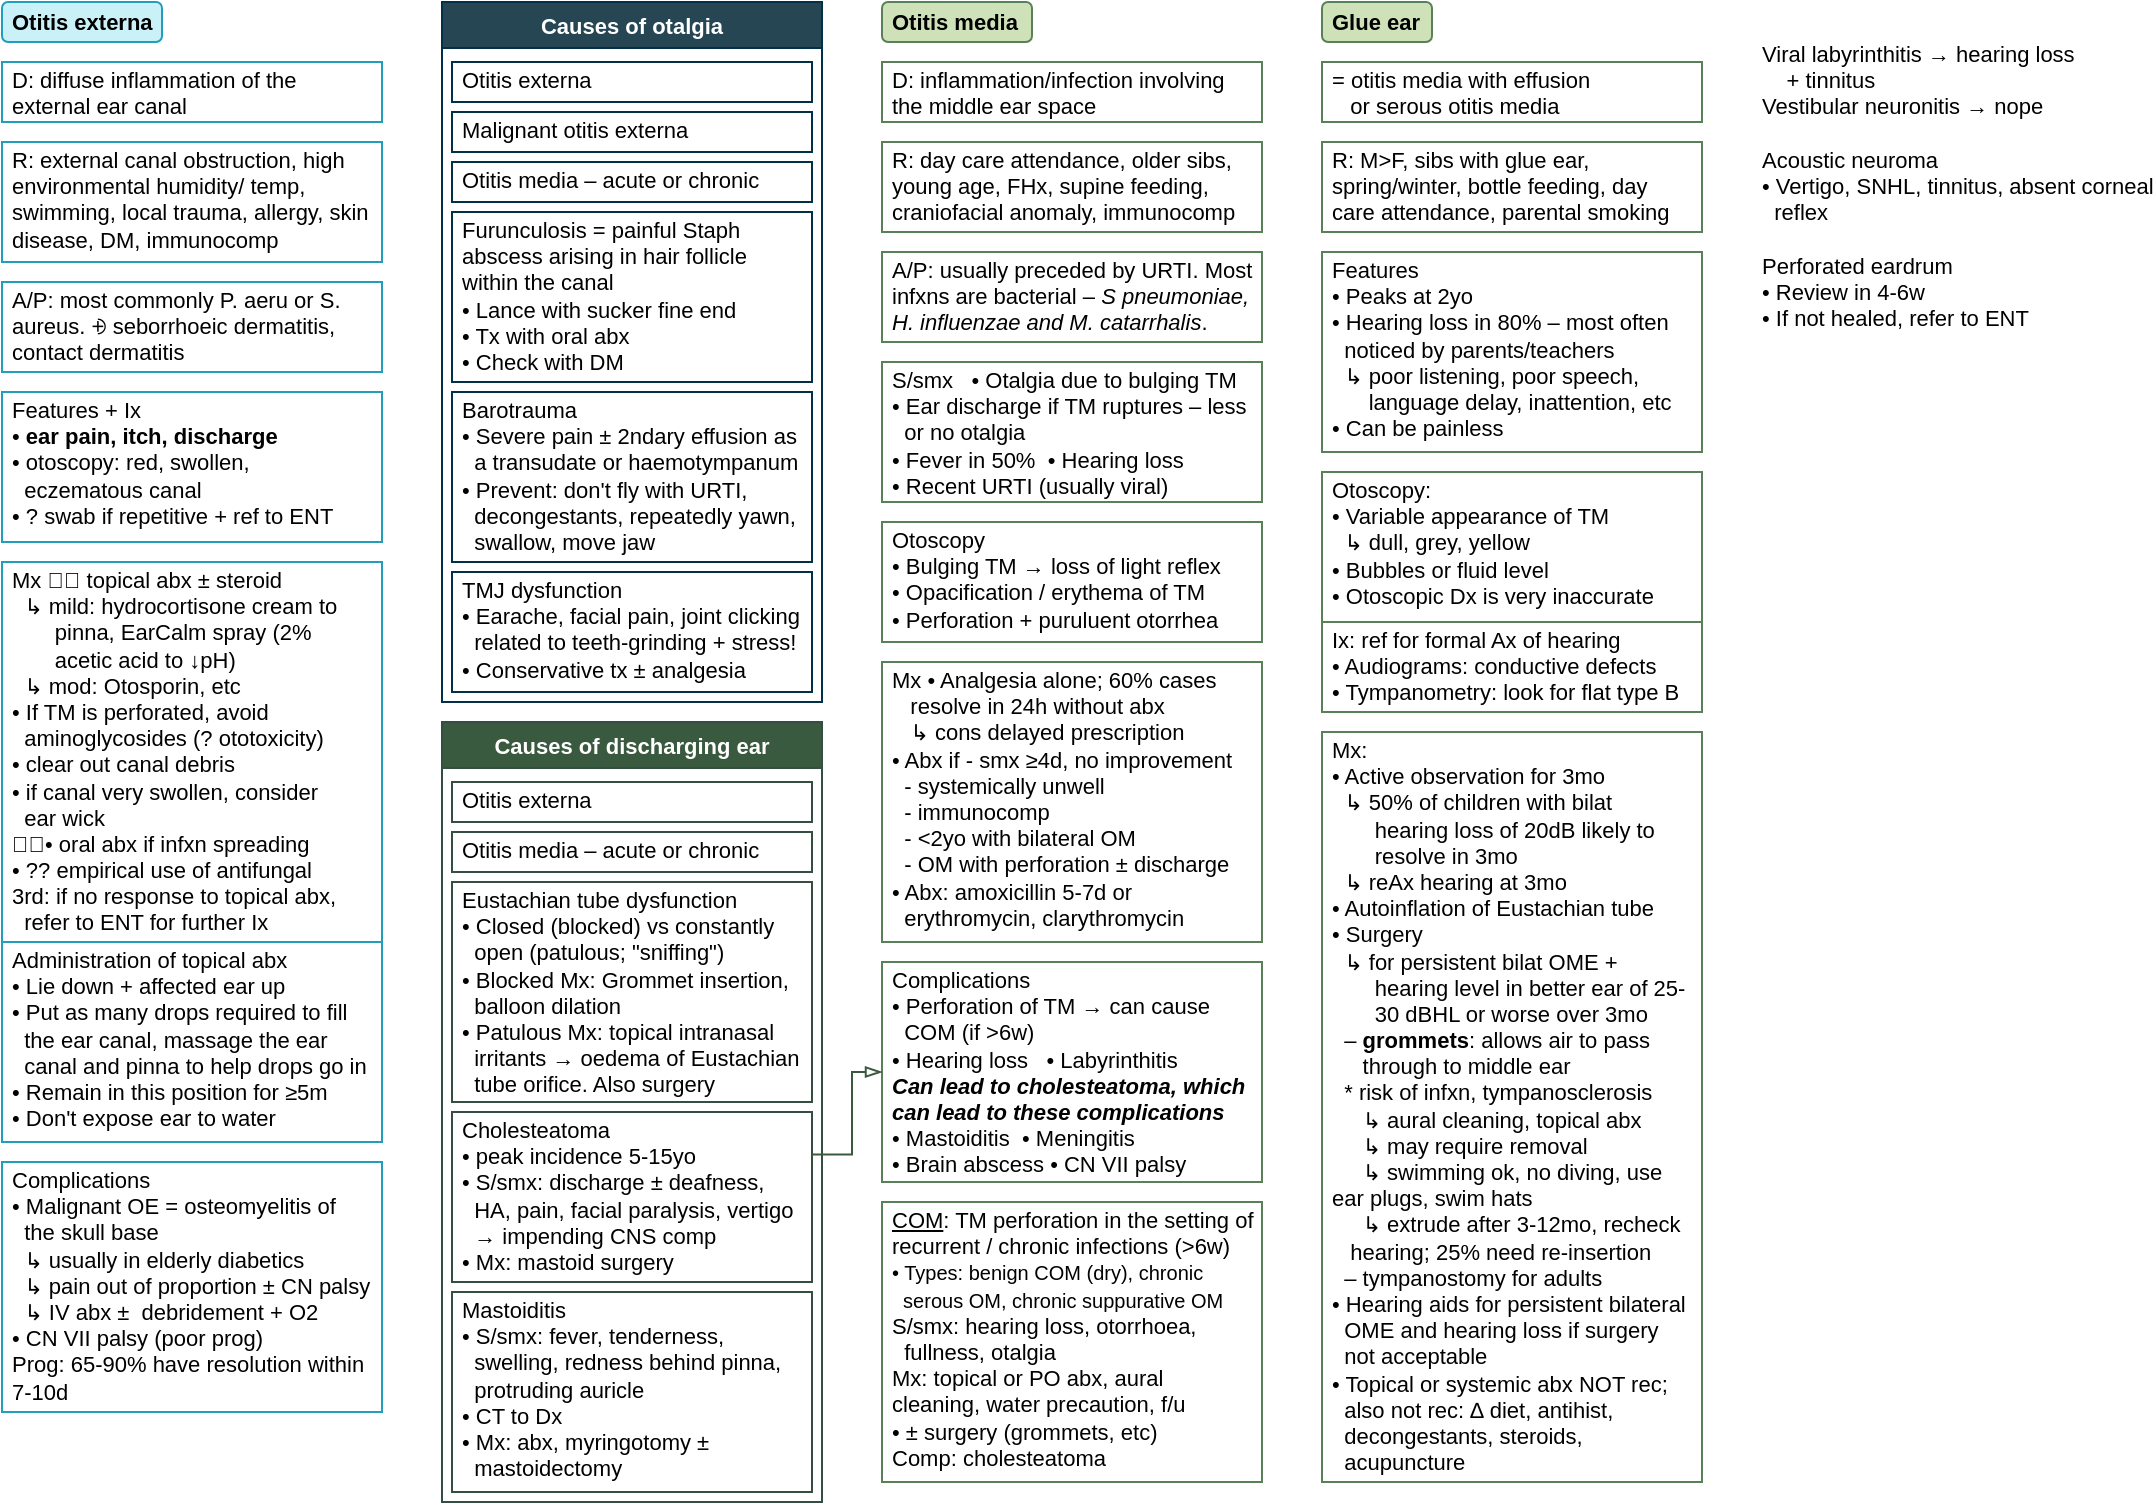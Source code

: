 <mxfile version="21.2.2" type="dropbox">
  <diagram id="R81Yqedujg8j3jE1_VmJ" name="Page-1">
    <mxGraphModel dx="574" dy="318" grid="1" gridSize="5" guides="1" tooltips="1" connect="1" arrows="1" fold="1" page="1" pageScale="1" pageWidth="1169" pageHeight="827" math="0" shadow="0">
      <root>
        <mxCell id="0" />
        <mxCell id="1" parent="0" />
        <mxCell id="PONALPWFbD0zD82RdE57-1" value="Otitis externa" style="rounded=1;whiteSpace=wrap;html=1;spacingTop=0;fontStyle=1;align=left;spacing=5;fillColor=#caf0f8;strokeColor=#219EBC;fontSize=11;" parent="1" vertex="1">
          <mxGeometry x="40" y="40" width="80" height="20" as="geometry" />
        </mxCell>
        <mxCell id="PONALPWFbD0zD82RdE57-2" value="D:&amp;nbsp;diffuse inflammation of the external ear canal" style="rounded=0;whiteSpace=wrap;html=1;spacingTop=-7;spacing=5;align=left;verticalAlign=top;strokeColor=#219EBC;fontSize=11;" parent="1" vertex="1">
          <mxGeometry x="40" y="70" width="190" height="30" as="geometry" />
        </mxCell>
        <mxCell id="PONALPWFbD0zD82RdE57-3" value="A/P: most commonly P. aeru or S. aureus. ⨮ seborrhoeic dermatitis, contact dermatitis" style="rounded=0;whiteSpace=wrap;html=1;spacingTop=-7;spacing=5;align=left;verticalAlign=top;strokeColor=#219EBC;fontSize=11;" parent="1" vertex="1">
          <mxGeometry x="40" y="180" width="190" height="45" as="geometry" />
        </mxCell>
        <mxCell id="PONALPWFbD0zD82RdE57-4" value="R: external canal obstruction, high environmental humidity/ temp, swimming, local trauma, allergy, skin disease, DM, immunocomp" style="rounded=0;whiteSpace=wrap;html=1;spacingTop=-7;spacing=5;align=left;verticalAlign=top;strokeColor=#219EBC;fontSize=11;" parent="1" vertex="1">
          <mxGeometry x="40" y="110" width="190" height="60" as="geometry" />
        </mxCell>
        <mxCell id="PONALPWFbD0zD82RdE57-5" value="Features + Ix&lt;br style=&quot;font-size: 11px;&quot;&gt;• &lt;b style=&quot;font-size: 11px;&quot;&gt;ear pain, itch, discharge&lt;/b&gt;&lt;br style=&quot;font-size: 11px;&quot;&gt;• otoscopy: red, swollen, &lt;br style=&quot;font-size: 11px;&quot;&gt;&amp;nbsp; eczematous canal&lt;br style=&quot;font-size: 11px;&quot;&gt;• ? swab if repetitive + ref to ENT" style="rounded=0;whiteSpace=wrap;html=1;spacingTop=-7;spacing=5;align=left;verticalAlign=top;strokeColor=#219EBC;fontSize=11;" parent="1" vertex="1">
          <mxGeometry x="40" y="235" width="190" height="75" as="geometry" />
        </mxCell>
        <mxCell id="PONALPWFbD0zD82RdE57-6" value="Mx&lt;span style=&quot;white-space: pre; font-size: 11px;&quot;&gt;	&lt;/span&gt;☝🏻&amp;nbsp;topical abx ± steroid&lt;br style=&quot;font-size: 11px;&quot;&gt;&amp;nbsp; ↳ mild: hydrocortisone cream to &lt;br style=&quot;font-size: 11px;&quot;&gt;&amp;nbsp; &amp;nbsp; &amp;nbsp; &amp;nbsp;pinna, EarCalm spray (2% &lt;br style=&quot;font-size: 11px;&quot;&gt;&amp;nbsp; &amp;nbsp; &amp;nbsp; &amp;nbsp;acetic acid to ↓pH)&lt;br style=&quot;font-size: 11px;&quot;&gt;&amp;nbsp; ↳ mod: Otosporin, etc&lt;br style=&quot;font-size: 11px;&quot;&gt;• If TM is perforated, avoid &lt;br style=&quot;font-size: 11px;&quot;&gt;&amp;nbsp; aminoglycosides (? ototoxicity)&lt;br style=&quot;font-size: 11px;&quot;&gt;• clear out canal debris&lt;br style=&quot;font-size: 11px;&quot;&gt;• if canal very swollen, consider &lt;br style=&quot;font-size: 11px;&quot;&gt;&amp;nbsp; ear wick&lt;br style=&quot;font-size: 11px;&quot;&gt;✌🏻• oral abx if infxn spreading&lt;br style=&quot;font-size: 11px;&quot;&gt;• ?? empirical use of antifungal&lt;br style=&quot;font-size: 11px;&quot;&gt;3rd: if no response to topical abx, &lt;br style=&quot;font-size: 11px;&quot;&gt;&amp;nbsp; refer to ENT for further Ix" style="rounded=0;whiteSpace=wrap;html=1;spacingTop=-7;spacing=5;align=left;verticalAlign=top;strokeColor=#219EBC;fontSize=11;" parent="1" vertex="1">
          <mxGeometry x="40" y="320" width="190" height="190" as="geometry" />
        </mxCell>
        <mxCell id="PONALPWFbD0zD82RdE57-7" value="Administration of topical abx&lt;br style=&quot;font-size: 11px;&quot;&gt;• Lie down + affected ear up&lt;br style=&quot;font-size: 11px;&quot;&gt;• Put as many drops required to&amp;nbsp;fill &lt;br&gt;&amp;nbsp; the ear canal, massage the&amp;nbsp;ear &lt;br&gt;&amp;nbsp; canal and pinna to help&amp;nbsp;drops go in&lt;br style=&quot;font-size: 11px;&quot;&gt;• Remain in this position for ≥5m&lt;br style=&quot;font-size: 11px;&quot;&gt;• Don&#39;t expose ear to water&amp;nbsp;" style="rounded=0;whiteSpace=wrap;html=1;spacingTop=-7;spacing=5;align=left;verticalAlign=top;strokeColor=#219EBC;fontSize=11;" parent="1" vertex="1">
          <mxGeometry x="40" y="510" width="190" height="100" as="geometry" />
        </mxCell>
        <mxCell id="PONALPWFbD0zD82RdE57-8" value="Complications&lt;br style=&quot;font-size: 11px;&quot;&gt;• Malignant OE = osteomyelitis of &lt;br style=&quot;font-size: 11px;&quot;&gt;&amp;nbsp; the skull base&amp;nbsp;&lt;br style=&quot;font-size: 11px;&quot;&gt;&amp;nbsp; ↳ usually in elderly diabetics&lt;br style=&quot;font-size: 11px;&quot;&gt;&amp;nbsp; ↳ pain out of proportion ± CN palsy&lt;br style=&quot;font-size: 11px;&quot;&gt;&amp;nbsp; ↳ IV abx ±&amp;nbsp; debridement + O2&lt;br style=&quot;font-size: 11px;&quot;&gt;• CN VII palsy (poor prog)&lt;br style=&quot;font-size: 11px;&quot;&gt;Prog: 65-90% have resolution within 7-10d&amp;nbsp;" style="rounded=0;whiteSpace=wrap;html=1;spacingTop=-7;spacing=5;align=left;verticalAlign=top;strokeColor=#219EBC;fontSize=11;" parent="1" vertex="1">
          <mxGeometry x="40" y="620" width="190" height="125" as="geometry" />
        </mxCell>
        <mxCell id="PONALPWFbD0zD82RdE57-11" value="Causes of otalgia" style="swimlane;whiteSpace=wrap;html=1;strokeColor=#023047;fontSize=11;fillColor=#264653;fontColor=#ffffff;" parent="1" vertex="1">
          <mxGeometry x="260" y="40" width="190" height="350" as="geometry" />
        </mxCell>
        <mxCell id="PONALPWFbD0zD82RdE57-12" value="Furunculosis = painful Staph abscess arising in hair follicle within the canal&lt;br&gt;• Lance with sucker fine end&lt;br&gt;• Tx with oral abx&lt;br&gt;• Check with DM" style="rounded=0;whiteSpace=wrap;html=1;spacingTop=-7;spacing=5;align=left;verticalAlign=top;strokeColor=#023047;fontSize=11;fillColor=#FFFFFF;" parent="PONALPWFbD0zD82RdE57-11" vertex="1">
          <mxGeometry x="5" y="105" width="180" height="85" as="geometry" />
        </mxCell>
        <mxCell id="PONALPWFbD0zD82RdE57-13" value="Barotrauma&lt;br&gt;• Severe pain ± 2ndary effusion as &lt;br&gt;&amp;nbsp; a transudate or haemotympanum&lt;br&gt;• Prevent: don&#39;t fly with URTI, &lt;br&gt;&amp;nbsp; decongestants, repeatedly yawn, &lt;br&gt;&amp;nbsp; swallow, move jaw" style="rounded=0;whiteSpace=wrap;html=1;spacingTop=-7;spacing=5;align=left;verticalAlign=top;strokeColor=#023047;fontSize=11;fillColor=#FFFFFF;" parent="PONALPWFbD0zD82RdE57-11" vertex="1">
          <mxGeometry x="5" y="195" width="180" height="85" as="geometry" />
        </mxCell>
        <mxCell id="PONALPWFbD0zD82RdE57-14" value="TMJ dysfunction&lt;br&gt;• Earache, facial pain, joint clicking &lt;br&gt;&amp;nbsp; related to teeth-grinding + stress!&lt;br&gt;• Conservative tx ± analgesia&amp;nbsp;" style="rounded=0;whiteSpace=wrap;html=1;spacingTop=-7;spacing=5;align=left;verticalAlign=top;strokeColor=#023047;fontSize=11;fillColor=#FFFFFF;" parent="PONALPWFbD0zD82RdE57-11" vertex="1">
          <mxGeometry x="5" y="285" width="180" height="60" as="geometry" />
        </mxCell>
        <mxCell id="PONALPWFbD0zD82RdE57-15" value="Otitis externa" style="rounded=0;whiteSpace=wrap;html=1;spacingTop=-7;spacing=5;align=left;verticalAlign=top;strokeColor=#023047;fontSize=11;fillColor=#FFFFFF;" parent="PONALPWFbD0zD82RdE57-11" vertex="1">
          <mxGeometry x="5" y="30" width="180" height="20" as="geometry" />
        </mxCell>
        <mxCell id="PONALPWFbD0zD82RdE57-27" value="Malignant otitis externa" style="rounded=0;whiteSpace=wrap;html=1;spacingTop=-7;spacing=5;align=left;verticalAlign=top;strokeColor=#023047;fontSize=11;fillColor=#FFFFFF;" parent="PONALPWFbD0zD82RdE57-11" vertex="1">
          <mxGeometry x="5" y="55" width="180" height="20" as="geometry" />
        </mxCell>
        <mxCell id="PONALPWFbD0zD82RdE57-34" value="Otitis media – acute or chronic" style="rounded=0;whiteSpace=wrap;html=1;spacingTop=-7;spacing=5;align=left;verticalAlign=top;strokeColor=#023047;fontSize=11;fillColor=#FFFFFF;" parent="PONALPWFbD0zD82RdE57-11" vertex="1">
          <mxGeometry x="5" y="80" width="180" height="20" as="geometry" />
        </mxCell>
        <mxCell id="PONALPWFbD0zD82RdE57-16" value="Causes of discharging ear" style="swimlane;whiteSpace=wrap;html=1;strokeColor=#344e41;fontSize=11;fillColor=#3a5a40;fontColor=#ffffff;" parent="1" vertex="1">
          <mxGeometry x="260" y="400" width="190" height="390" as="geometry" />
        </mxCell>
        <mxCell id="PONALPWFbD0zD82RdE57-17" value="Otitis media – acute or chronic" style="rounded=0;whiteSpace=wrap;html=1;spacingTop=-7;spacing=5;align=left;verticalAlign=top;strokeColor=#344E41;fontSize=11;fillColor=#FFFFFF;" parent="PONALPWFbD0zD82RdE57-16" vertex="1">
          <mxGeometry x="5" y="55" width="180" height="20" as="geometry" />
        </mxCell>
        <mxCell id="PONALPWFbD0zD82RdE57-18" value="Eustachian tube dysfunction&lt;br&gt;• Closed (blocked) vs constantly &lt;br&gt;&amp;nbsp; open (patulous; &quot;sniffing&quot;)&lt;br&gt;• Blocked Mx: Grommet insertion, &lt;br&gt;&amp;nbsp; balloon dilation&lt;br&gt;• Patulous Mx: topical intranasal &lt;br&gt;&amp;nbsp; irritants → oedema of Eustachian &lt;br&gt;&amp;nbsp; tube orifice. Also surgery" style="rounded=0;whiteSpace=wrap;html=1;spacingTop=-7;spacing=5;align=left;verticalAlign=top;strokeColor=#344E41;fontSize=11;fillColor=#FFFFFF;" parent="PONALPWFbD0zD82RdE57-16" vertex="1">
          <mxGeometry x="5" y="80" width="180" height="110" as="geometry" />
        </mxCell>
        <mxCell id="PONALPWFbD0zD82RdE57-20" value="Otitis externa" style="rounded=0;whiteSpace=wrap;html=1;spacingTop=-7;spacing=5;align=left;verticalAlign=top;strokeColor=#344E41;fontSize=11;fillColor=#FFFFFF;" parent="PONALPWFbD0zD82RdE57-16" vertex="1">
          <mxGeometry x="5" y="30" width="180" height="20" as="geometry" />
        </mxCell>
        <mxCell id="PONALPWFbD0zD82RdE57-39" value="Cholesteatoma&lt;br&gt;• peak incidence 5-15yo&lt;br&gt;• S/smx: discharge ± deafness, &lt;br&gt;&amp;nbsp; HA, pain, facial paralysis, vertigo &lt;br&gt;&amp;nbsp; → impending CNS comp&lt;br&gt;• Mx: mastoid surgery" style="rounded=0;whiteSpace=wrap;html=1;spacingTop=-7;spacing=5;align=left;verticalAlign=top;strokeColor=#344E41;fontSize=11;fillColor=#FFFFFF;" parent="PONALPWFbD0zD82RdE57-16" vertex="1">
          <mxGeometry x="5" y="195" width="180" height="85" as="geometry" />
        </mxCell>
        <mxCell id="PONALPWFbD0zD82RdE57-40" value="Mastoiditis&lt;br&gt;• S/smx: fever, tenderness, &lt;br&gt;&amp;nbsp; swelling, redness behind pinna, &lt;br&gt;&amp;nbsp; protruding auricle&lt;br&gt;• CT to Dx&lt;br&gt;• Mx: abx, myringotomy ± &lt;br&gt;&amp;nbsp; mastoidectomy" style="rounded=0;whiteSpace=wrap;html=1;spacingTop=-7;spacing=5;align=left;verticalAlign=top;strokeColor=#344E41;fontSize=11;fillColor=#FFFFFF;" parent="PONALPWFbD0zD82RdE57-16" vertex="1">
          <mxGeometry x="5" y="285" width="180" height="100" as="geometry" />
        </mxCell>
        <mxCell id="PONALPWFbD0zD82RdE57-21" value="Otitis media" style="rounded=1;whiteSpace=wrap;html=1;spacingTop=0;fontStyle=1;align=left;spacing=5;fillColor=#cfe1b9;strokeColor=#588157;fontSize=11;" parent="1" vertex="1">
          <mxGeometry x="480" y="40" width="75" height="20" as="geometry" />
        </mxCell>
        <mxCell id="PONALPWFbD0zD82RdE57-22" value="D: inflammation/infection involving the middle ear space" style="rounded=0;whiteSpace=wrap;html=1;spacingTop=-7;spacing=5;align=left;verticalAlign=top;strokeColor=#588157;fontSize=11;" parent="1" vertex="1">
          <mxGeometry x="480" y="70" width="190" height="30" as="geometry" />
        </mxCell>
        <mxCell id="PONALPWFbD0zD82RdE57-23" value="R: day care attendance, older sibs, young age, FHx, supine feeding, craniofacial anomaly, immunocomp&amp;nbsp;" style="rounded=0;whiteSpace=wrap;html=1;spacingTop=-7;spacing=5;align=left;verticalAlign=top;strokeColor=#588157;fontSize=11;" parent="1" vertex="1">
          <mxGeometry x="480" y="110" width="190" height="45" as="geometry" />
        </mxCell>
        <mxCell id="PONALPWFbD0zD82RdE57-24" value="A/P: usually preceded by URTI. Most infxns are bacterial – &lt;i&gt;S pneumoniae, H. influenzae and M. catarrhalis&lt;/i&gt;.&amp;nbsp;" style="rounded=0;whiteSpace=wrap;html=1;spacingTop=-7;spacing=5;align=left;verticalAlign=top;strokeColor=#588157;fontSize=11;" parent="1" vertex="1">
          <mxGeometry x="480" y="165" width="190" height="45" as="geometry" />
        </mxCell>
        <mxCell id="PONALPWFbD0zD82RdE57-25" value="S/smx&amp;nbsp; &amp;nbsp;• Otalgia&amp;nbsp;due to bulging TM&lt;br&gt;• Ear discharge if TM ruptures – less &lt;br&gt;&amp;nbsp; or no otalgia&lt;br&gt;• Fever in 50%&amp;nbsp;&lt;span style=&quot;white-space: pre;&quot;&gt;	&lt;/span&gt;• Hearing loss&lt;br&gt;• Recent URTI (usually viral)" style="rounded=0;whiteSpace=wrap;html=1;spacingTop=-7;spacing=5;align=left;verticalAlign=top;strokeColor=#588157;fontSize=11;" parent="1" vertex="1">
          <mxGeometry x="480" y="220" width="190" height="70" as="geometry" />
        </mxCell>
        <mxCell id="PONALPWFbD0zD82RdE57-26" value="Otoscopy&lt;br&gt;• Bulging TM → loss of light reflex&lt;br&gt;• Opacification / erythema of TM&lt;br&gt;• Perforation + puruluent otorrhea" style="rounded=0;whiteSpace=wrap;html=1;spacingTop=-7;spacing=5;align=left;verticalAlign=top;strokeColor=#588157;fontSize=11;" parent="1" vertex="1">
          <mxGeometry x="480" y="300" width="190" height="60" as="geometry" />
        </mxCell>
        <mxCell id="PONALPWFbD0zD82RdE57-35" value="Mx&lt;span style=&quot;white-space: pre;&quot;&gt;	&lt;/span&gt;• Analgesia alone; 60% cases &lt;br&gt;&lt;span style=&quot;white-space: pre;&quot;&gt;	&lt;/span&gt;&amp;nbsp; resolve in 24h without abx&lt;br&gt;&lt;span style=&quot;white-space: pre;&quot;&gt;	&lt;/span&gt;&amp;nbsp; ↳ cons delayed prescription&lt;br&gt;• Abx if&amp;nbsp;- smx ≥4d, no improvement&lt;br&gt;&amp;nbsp; - systemically unwell&lt;br&gt;&amp;nbsp; - immunocomp&lt;br&gt;&amp;nbsp; - &amp;lt;2yo with bilateral OM&lt;br&gt;&amp;nbsp; - OM with perforation ± discharge&lt;br&gt;• Abx: amoxicillin 5-7d or &lt;br&gt;&amp;nbsp; erythromycin, clarythromycin" style="rounded=0;whiteSpace=wrap;html=1;spacingTop=-7;spacing=5;align=left;verticalAlign=top;strokeColor=#588157;fontSize=11;" parent="1" vertex="1">
          <mxGeometry x="480" y="370" width="190" height="140" as="geometry" />
        </mxCell>
        <mxCell id="PONALPWFbD0zD82RdE57-37" value="&lt;u&gt;COM&lt;/u&gt;: TM perforation in the setting of recurrent / chronic infections (&amp;gt;6w)&lt;br&gt;&lt;font style=&quot;font-size: 10px;&quot;&gt;• Types: benign COM (dry), chronic &lt;br&gt;&amp;nbsp; serous OM, chronic suppurative OM&lt;/font&gt;&lt;br&gt;S/smx: hearing loss, otorrhoea, &lt;br&gt;&amp;nbsp; fullness, otalgia&lt;br&gt;Mx: topical or PO abx, aural cleaning, water precaution, f/u&lt;br&gt;• ± surgery (grommets, etc)&lt;br&gt;Comp: cholesteatoma" style="rounded=0;whiteSpace=wrap;html=1;spacingTop=-7;spacing=5;align=left;verticalAlign=top;strokeColor=#588157;fontSize=11;" parent="1" vertex="1">
          <mxGeometry x="480" y="640" width="190" height="140" as="geometry" />
        </mxCell>
        <mxCell id="PONALPWFbD0zD82RdE57-38" value="Complications&lt;br&gt;• Perforation of TM → can cause &lt;br&gt;&amp;nbsp; COM (if &amp;gt;6w)&lt;br&gt;• Hearing loss&amp;nbsp;&lt;span style=&quot;white-space: pre;&quot;&gt;	&lt;span style=&quot;white-space: pre;&quot;&gt;	&lt;/span&gt;•&lt;/span&gt;&amp;nbsp;Labyrinthitis&lt;br&gt;&lt;b&gt;&lt;i&gt;Can lead to cholesteatoma, which can lead to these complications&lt;/i&gt;&lt;/b&gt;&lt;br&gt;• Mastoiditis&lt;span style=&quot;white-space: pre;&quot;&gt;	&lt;/span&gt;&lt;span style=&quot;white-space: pre;&quot;&gt;	&lt;/span&gt;• Meningitis&lt;br&gt;• Brain abscess&lt;span style=&quot;white-space: pre;&quot;&gt;	&lt;/span&gt;• CN VII palsy" style="rounded=0;whiteSpace=wrap;html=1;spacingTop=-7;spacing=5;align=left;verticalAlign=top;strokeColor=#588157;fontSize=11;" parent="1" vertex="1">
          <mxGeometry x="480" y="520" width="190" height="110" as="geometry" />
        </mxCell>
        <mxCell id="PONALPWFbD0zD82RdE57-42" style="edgeStyle=orthogonalEdgeStyle;rounded=0;orthogonalLoop=1;jettySize=auto;html=1;exitX=1;exitY=0.25;exitDx=0;exitDy=0;entryX=0;entryY=0.5;entryDx=0;entryDy=0;fontSize=10;strokeColor=#3A5A40;endArrow=blockThin;endFill=0;" parent="1" source="PONALPWFbD0zD82RdE57-39" target="PONALPWFbD0zD82RdE57-38" edge="1">
          <mxGeometry relative="1" as="geometry" />
        </mxCell>
        <mxCell id="PONALPWFbD0zD82RdE57-43" value="= otitis media with effusion&lt;br&gt;&amp;nbsp; &amp;nbsp;or serous otitis media" style="rounded=0;whiteSpace=wrap;html=1;spacingTop=-7;spacing=5;align=left;verticalAlign=top;strokeColor=#588157;fontSize=11;" parent="1" vertex="1">
          <mxGeometry x="700" y="70" width="190" height="30" as="geometry" />
        </mxCell>
        <mxCell id="PONALPWFbD0zD82RdE57-44" value="Glue ear" style="rounded=1;whiteSpace=wrap;html=1;spacingTop=0;fontStyle=1;align=left;spacing=5;fillColor=#cfe1b9;strokeColor=#588157;fontSize=11;" parent="1" vertex="1">
          <mxGeometry x="700" y="40" width="55" height="20" as="geometry" />
        </mxCell>
        <mxCell id="PONALPWFbD0zD82RdE57-45" value="R: M&amp;gt;F, sibs with glue ear, spring/winter, bottle feeding, day care attendance, parental smoking" style="rounded=0;whiteSpace=wrap;html=1;spacingTop=-7;spacing=5;align=left;verticalAlign=top;strokeColor=#588157;fontSize=11;" parent="1" vertex="1">
          <mxGeometry x="700" y="110" width="190" height="45" as="geometry" />
        </mxCell>
        <mxCell id="PONALPWFbD0zD82RdE57-46" value="Features&lt;br&gt;• Peaks at 2yo&lt;br&gt;• Hearing loss in 80% – most often &lt;br&gt;&amp;nbsp; noticed by parents/teachers&lt;br&gt;&amp;nbsp; ↳ poor listening, poor speech, &lt;br&gt;&amp;nbsp; &amp;nbsp; &amp;nbsp; language delay, inattention, etc&lt;br&gt;• Can be painless" style="rounded=0;whiteSpace=wrap;html=1;spacingTop=-7;spacing=5;align=left;verticalAlign=top;strokeColor=#588157;fontSize=11;" parent="1" vertex="1">
          <mxGeometry x="700" y="165" width="190" height="100" as="geometry" />
        </mxCell>
        <mxCell id="PONALPWFbD0zD82RdE57-47" value="Otoscopy:&amp;nbsp;&lt;br&gt;• Variable appearance of TM&lt;br&gt;&amp;nbsp; ↳ dull, grey, yellow&lt;br&gt;• Bubbles or fluid level&lt;br&gt;• Otoscopic Dx is very inaccurate" style="rounded=0;whiteSpace=wrap;html=1;spacingTop=-7;spacing=5;align=left;verticalAlign=top;strokeColor=#588157;fontSize=11;" parent="1" vertex="1">
          <mxGeometry x="700" y="275" width="190" height="75" as="geometry" />
        </mxCell>
        <mxCell id="PONALPWFbD0zD82RdE57-48" value="Ix: ref for formal Ax of hearing&lt;br&gt;• Audiograms: conductive defects&lt;br&gt;• Tympanometry: look for flat type B" style="rounded=0;whiteSpace=wrap;html=1;spacingTop=-7;spacing=5;align=left;verticalAlign=top;strokeColor=#588157;fontSize=11;" parent="1" vertex="1">
          <mxGeometry x="700" y="350" width="190" height="45" as="geometry" />
        </mxCell>
        <mxCell id="PONALPWFbD0zD82RdE57-49" value="Mx:&amp;nbsp;&lt;br&gt;• Active observation for 3mo&lt;br&gt;&amp;nbsp; ↳ 50% of children with bilat &lt;br&gt;&amp;nbsp; &amp;nbsp; &amp;nbsp; &amp;nbsp;hearing loss of 20dB likely to &lt;br&gt;&amp;nbsp; &amp;nbsp; &amp;nbsp; &amp;nbsp;resolve in 3mo&lt;br&gt;&amp;nbsp; ↳ reAx hearing at 3mo&lt;br&gt;• Autoinflation of Eustachian tube&lt;br&gt;• Surgery&lt;br&gt;&amp;nbsp; ↳&amp;nbsp;for persistent bilat OME + &lt;br&gt;&amp;nbsp; &amp;nbsp; &amp;nbsp; &amp;nbsp;hearing level in better ear of 25-&lt;br&gt;&amp;nbsp; &amp;nbsp; &amp;nbsp; &amp;nbsp;30&amp;nbsp;dBHL or worse over 3mo&lt;br&gt;&amp;nbsp; – &lt;b&gt;grommets&lt;/b&gt;: allows air to pass &lt;br&gt;&amp;nbsp; &amp;nbsp; &amp;nbsp;through to middle ear&lt;br&gt;&amp;nbsp; *&amp;nbsp;risk of infxn, tympanosclerosis&lt;br&gt;&amp;nbsp; &amp;nbsp; &amp;nbsp;↳ aural cleaning, topical abx&lt;br&gt;&amp;nbsp; &amp;nbsp; &amp;nbsp;↳ may require removal&lt;br&gt;&amp;nbsp; &amp;nbsp; &amp;nbsp;↳ swimming ok, no diving, use &lt;span style=&quot;white-space: pre;&quot;&gt;	&lt;/span&gt;&amp;nbsp; ear plugs, swim hats&lt;br&gt;&amp;nbsp; &amp;nbsp; &amp;nbsp;↳ extrude after 3-12mo, recheck &lt;br&gt;&lt;span style=&quot;white-space: pre;&quot;&gt;	&lt;/span&gt;&amp;nbsp; hearing; 25% need re-insertion&lt;br&gt;&amp;nbsp; – tympanostomy for adults&lt;br&gt;• Hearing aids for&amp;nbsp;persistent bilateral &lt;br&gt;&amp;nbsp; OME and&amp;nbsp;hearing loss if surgery &lt;br&gt;&amp;nbsp; not acceptable&lt;br&gt;• Topical or systemic abx NOT rec; &lt;br&gt;&amp;nbsp; also not rec: ∆ diet, antihist, &lt;br&gt;&amp;nbsp; decongestants, steroids, &lt;br&gt;&amp;nbsp; acupuncture" style="rounded=0;whiteSpace=wrap;html=1;spacingTop=-7;spacing=5;align=left;verticalAlign=top;strokeColor=#588157;fontSize=11;" parent="1" vertex="1">
          <mxGeometry x="700" y="405" width="190" height="375" as="geometry" />
        </mxCell>
        <mxCell id="4Aa1zpZgn2WmmMYVD14V-1" value="Viral labyrinthitis → hearing loss &lt;br&gt;&lt;span style=&quot;&quot;&gt;	&lt;/span&gt;&lt;span style=&quot;&quot;&gt;	&lt;/span&gt;&lt;span style=&quot;&quot;&gt;	&lt;/span&gt;&lt;span style=&quot;&quot;&gt;	&lt;/span&gt;&lt;span style=&quot;&quot;&gt;	&lt;/span&gt;&lt;span style=&quot;&quot;&gt;	&lt;/span&gt;&lt;span style=&quot;&quot;&gt;	&lt;/span&gt;&lt;span style=&quot;&quot;&gt;	&lt;/span&gt;&lt;span style=&quot;white-space: pre;&quot;&gt;	&lt;/span&gt;&lt;span style=&quot;white-space: pre;&quot;&gt;	&lt;/span&gt;&lt;span style=&quot;white-space: pre;&quot;&gt;	&lt;/span&gt;&lt;span style=&quot;white-space: pre;&quot;&gt;	&lt;/span&gt;+ tinnitus&lt;br&gt;Vestibular neuronitis → nope&amp;nbsp;&lt;br&gt;&lt;br&gt;Acoustic neuroma&lt;br&gt;• Vertigo, SNHL, tinnitus, absent corneal &lt;br&gt;&amp;nbsp; reflex&lt;br&gt;&lt;br&gt;Perforated eardrum&lt;br&gt;• Review in 4-6w&lt;br&gt;• If not healed, refer to ENT" style="text;html=1;strokeColor=none;fillColor=none;align=left;verticalAlign=top;whiteSpace=wrap;rounded=0;fontSize=11;fontColor=#000000;spacing=0;spacingTop=-5;" vertex="1" parent="1">
          <mxGeometry x="920" y="60" width="195" height="285" as="geometry" />
        </mxCell>
      </root>
    </mxGraphModel>
  </diagram>
</mxfile>
